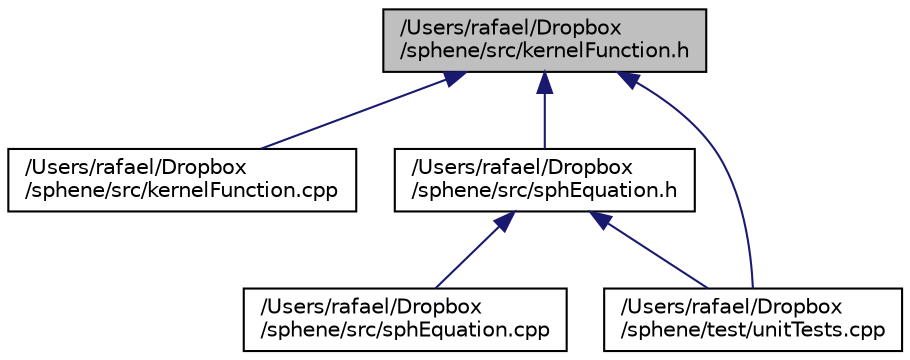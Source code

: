 digraph "/Users/rafael/Dropbox/sphene/src/kernelFunction.h"
{
  edge [fontname="Helvetica",fontsize="10",labelfontname="Helvetica",labelfontsize="10"];
  node [fontname="Helvetica",fontsize="10",shape=record];
  Node1 [label="/Users/rafael/Dropbox\l/sphene/src/kernelFunction.h",height=0.2,width=0.4,color="black", fillcolor="grey75", style="filled", fontcolor="black"];
  Node1 -> Node2 [dir="back",color="midnightblue",fontsize="10",style="solid"];
  Node2 [label="/Users/rafael/Dropbox\l/sphene/src/kernelFunction.cpp",height=0.2,width=0.4,color="black", fillcolor="white", style="filled",URL="$d2/dcb/kernelFunction_8cpp.html"];
  Node1 -> Node3 [dir="back",color="midnightblue",fontsize="10",style="solid"];
  Node3 [label="/Users/rafael/Dropbox\l/sphene/src/sphEquation.h",height=0.2,width=0.4,color="black", fillcolor="white", style="filled",URL="$d1/d7d/sphEquation_8h.html"];
  Node3 -> Node4 [dir="back",color="midnightblue",fontsize="10",style="solid"];
  Node4 [label="/Users/rafael/Dropbox\l/sphene/src/sphEquation.cpp",height=0.2,width=0.4,color="black", fillcolor="white", style="filled",URL="$d1/d54/sphEquation_8cpp.html"];
  Node3 -> Node5 [dir="back",color="midnightblue",fontsize="10",style="solid"];
  Node5 [label="/Users/rafael/Dropbox\l/sphene/test/unitTests.cpp",height=0.2,width=0.4,color="black", fillcolor="white", style="filled",URL="$d4/d2f/unitTests_8cpp.html"];
  Node1 -> Node5 [dir="back",color="midnightblue",fontsize="10",style="solid"];
}
